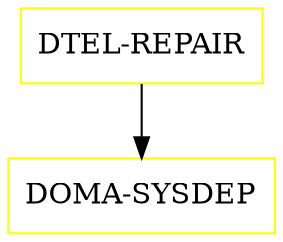 digraph G {
  "DTEL-REPAIR" [shape=box,color=yellow];
  "DOMA-SYSDEP" [shape=box,color=yellow,URL="./DOMA_SYSDEP.html"];
  "DTEL-REPAIR" -> "DOMA-SYSDEP";
}
